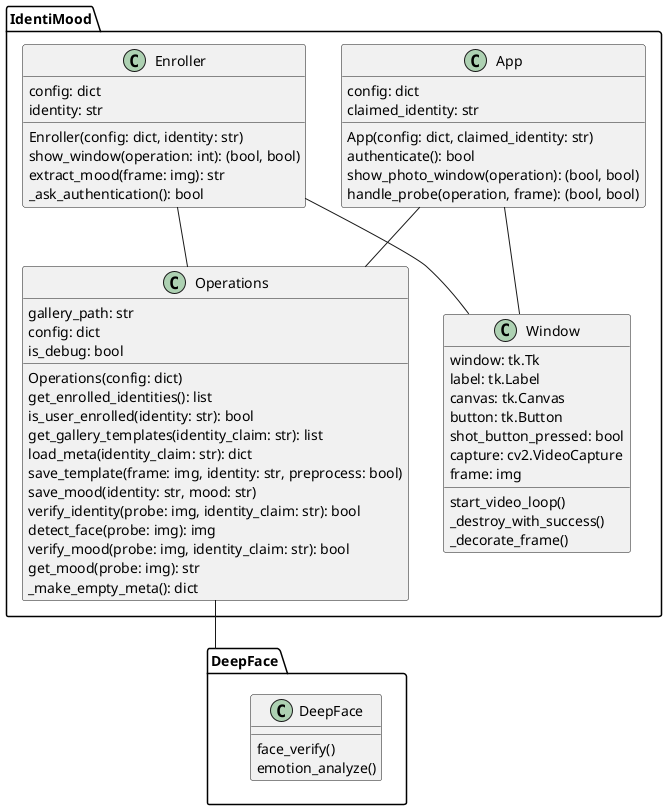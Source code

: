 @startuml class-diagram

package "IdentiMood" {
    App -- Operations
    App -- Window
    Enroller -- Operations
    Enroller -- Window
    
    class App {
        config: dict
        claimed_identity: str
        
        App(config: dict, claimed_identity: str)
        authenticate(): bool
        show_photo_window(operation): (bool, bool)
        handle_probe(operation, frame): (bool, bool)
    }

    class Operations {
        gallery_path: str
        config: dict
        is_debug: bool

        Operations(config: dict)
        get_enrolled_identities(): list
        is_user_enrolled(identity: str): bool
        get_gallery_templates(identity_claim: str): list
        load_meta(identity_claim: str): dict
        save_template(frame: img, identity: str, preprocess: bool)
        save_mood(identity: str, mood: str)
        verify_identity(probe: img, identity_claim: str): bool
        detect_face(probe: img): img
        verify_mood(probe: img, identity_claim: str): bool
        get_mood(probe: img): str
        _make_empty_meta(): dict
    }

    class Window {
        window: tk.Tk
        label: tk.Label
        canvas: tk.Canvas
        button: tk.Button
        shot_button_pressed: bool
        capture: cv2.VideoCapture
        frame: img

        start_video_loop()
        _destroy_with_success()
        _decorate_frame()
    }

    class Enroller {
        config: dict
        identity: str

        Enroller(config: dict, identity: str)
        show_window(operation: int): (bool, bool)
        extract_mood(frame: img): str
        _ask_authentication(): bool
    }
}

package "DeepFace" {
    class DeepFace {
        face_verify()
        emotion_analyze()
    }
}

Operations -- DeepFace

@enduml